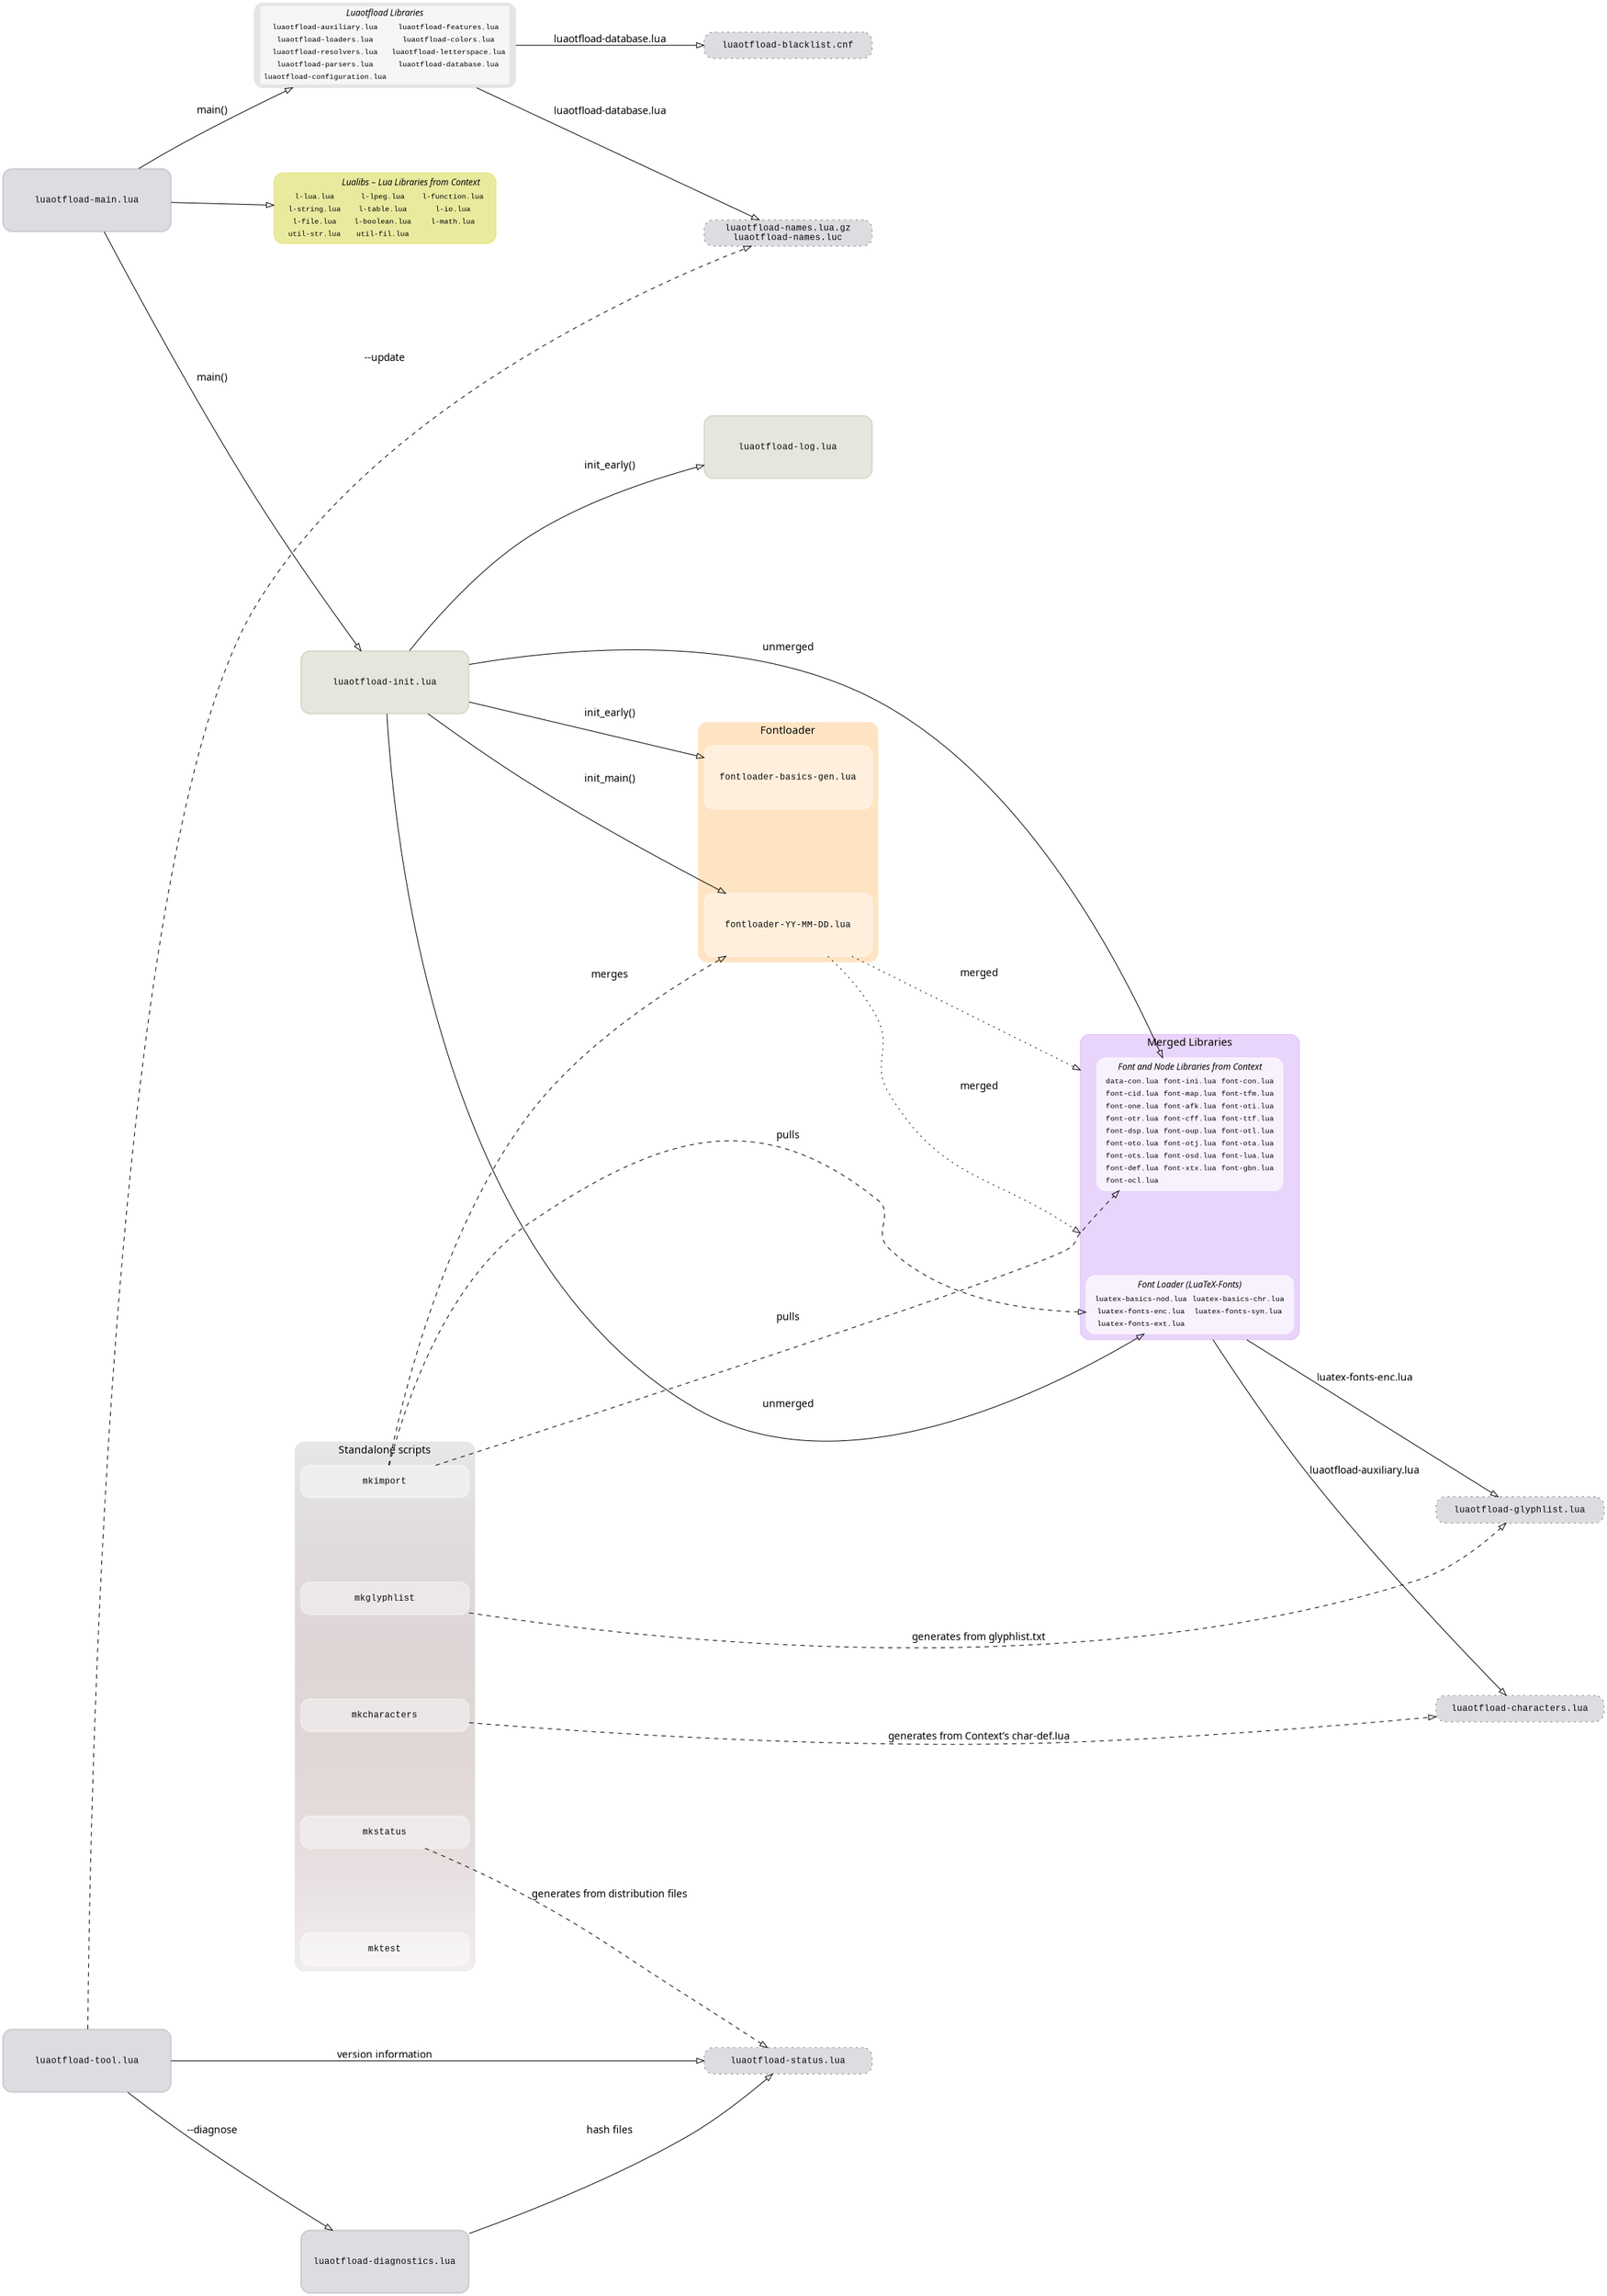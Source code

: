 strict digraph luaotfload_files { //looks weird with circo ...
    compound       = true;

//  label          = "Schematic of the files included in Luaotfload.";
//  labelloc       = "b";

    fontsize       = "14.4";
    labelfontname  = "Iwona Medium Regular";
    fontname       = "Iwona Light Regular";
    size           = "21cm";

    rankdir        = LR;
    ranksep        = 0.618;
    nodesep        = 1.618;

    edge [
        arrowhead = onormal,
        fontname  = "Iwona Cond Regular",
        penwidth  = 1.0,
    ];
    node [
        //penwidth = 0.7,
        fontname = "Liberation Mono",
        fontsize = 12,
    ];

/* ····································································
 * file structure
 * ································································· */
    fontdbutil  -> font_names   [label="--update",
                                 style=dashed]

    luaotfload -> merged_lua_libs     [style=solid]
    luaotfload -> luaotfload_init     [label="main()",   style=solid]
    luaotfload -> luaotfload_libs     [label="main()",   style=solid]

    fontloader        -> merged_luatex_fonts [label="merged",
                                              style=dotted,
                                              lhead=cluster_merged]
    fontloader        -> merged_context_libs [label="merged",
                                              style=dotted,
                                              lhead=cluster_merged]

    luaotfload_init -> luaotfload_log        [label="init_early()", style=solid]
    luaotfload_init -> luaotfload_basics_gen [label="init_early()", style=solid]
    luaotfload_init -> fontloader            [label="init_main()",  style=solid]

    luaotfload_init -> merged_luatex_fonts [label="unmerged", style=solid]
    luaotfload_init -> merged_context_libs [label="unmerged", style=solid]

    merged_luatex_fonts -> font_age [label="luatex-fonts-enc.lua",
                                     ltail=cluster_merged]

    fontdbutil -> fontdbutil_diagnostics [label="--diagnose"]
    fontdbutil -> status [label="version information"]

    mkimport -> fontloader [label="merges", style=dashed]

    merged_luatex_fonts -> characters [label="luaotfload-auxiliary.lua",
                                       ltail=cluster_merged]

    luaotfload_libs -> font_names         [label="luaotfload-database.lua"]
    luaotfload_libs -> otfl_blacklist_cnf [label="luaotfload-database.lua"]


    mkstatus    -> status     [label="generates from distribution files",
                               style=dashed]

    mkglyphlist -> font_age     [label="generates from glyphlist.txt",
                                 style=dashed]

    mkcharacters -> characters     [label="generates from Context’s char-def.lua",
                                    style=dashed]

    fontdbutil_diagnostics -> status [label="hash files"]

    mkimport -> merged_luatex_fonts [label="pulls", style=dashed, constraint=no];
    mkimport -> merged_context_libs [label="pulls", style=dashed, constraint=no];

    subgraph { rank = same;
               fontdbutil;
               luaotfload }

    subgraph cluster_scripts {
        node [style=filled, color=white];
        style     = "filled,rounded";
        color     = "#44000011:#CCCCCC77";
        //nodesep   = "3.0";
        rank      = same;
        label     = "Standalone scripts";
        gradientangle=90;
        mkcharacters;
        mkglyphlist;
        mkimport;
        mktest;
        mkstatus;
    }

/* ····································································
 * main files
 * ································································· */

    fontdbutil        [label  = "luaotfload-tool.lua",
                       shape  = rect,
                       width  = "3.2cm",
                       height = "1.2cm",
                       color  = "#01012222",
                       style  = "filled,rounded",
                       penwidth=2]

    fontdbutil_diagnostics [label  = "luaotfload-diagnostics.lua",
                            shape  = rect,
                            width  = "3.2cm",
                            height = "1.2cm",
                            color  = "#01012222",
                            style  = "filled,rounded",
                            penwidth=2]

    mktest           [label  = "mktest",
                       shape  = rect,
                       width  = "3.2cm",
                       height = "0.618cm",
                       color  = "#FFFFFF66",
                       style  = "filled,rounded",
                       penwidth=2]

    mkimport          [label  = "mkimport",
                       shape  = rect,
                       width  = "3.2cm",
                       height = "0.618cm",
                       color  = "#FFFFFF66",
                       style  = "filled,rounded",
                       penwidth=2]

    mkstatus          [label  = "mkstatus",
                       shape  = rect,
                       width  = "3.2cm",
                       height = "0.618cm",
                       color  = "#FFFFFF66",
                       style  = "filled,rounded",
                       penwidth=2]

    mkglyphlist       [label  = "mkglyphlist",
                       shape  = rect,
                       width  = "3.2cm",
                       height = "0.618cm",
                       color  = "#FFFFFF66",
                       style  = "filled,rounded",
                       penwidth=2]

    mkcharacters      [label  = "mkcharacters",
                       shape  = rect,
                       width  = "3.2cm",
                       height = "0.618cm",
                       color  = "#FFFFFF66",
                       style  = "filled,rounded",
                       penwidth=2]

    luaotfload        [label  = "luaotfload-main.lua",
                       shape  = rect,
                       width  = "3.2cm",
                       height = "1.2cm",
                       color  = "#01012222",
                       style  = "filled,rounded",
                       penwidth=2]
    /*
     *otfl_fonts        [label = "luaotfload-fonts.lua",
     *                   shape = rect,
     *                   width  = "3.2cm",
     *                   height = "1.2cm",
     *                   color  = "#01012222",
     *                   style  = "filled,rounded",
     *                   penwidth=2]
     */
    luaotfload_init       [label = "luaotfload-init.lua",
                           shape = rect,
                           width  = "3.2cm",
                           height = "1.2cm",
                           color  = "#44440122",
                           style  = "filled,rounded",
                           penwidth=2]

    luaotfload_log        [label = "luaotfload-log.lua",
                           shape = rect,
                           width  = "3.2cm",
                           height = "1.2cm",
                           color  = "#44440122",
                           style  = "filled,rounded",
                           penwidth=2]

    luaotfload_basics_gen [label = "fontloader-basics-gen.lua",
                           shape = rect,
                           width  = "3.2cm",
                           height = "1.2cm",
                           color  = "#FFFFFF66",
                           style  = "filled,rounded",
                           penwidth=2]

    fontloader            [label = "fontloader-YY-MM-DD.lua",
                           shape = rect,
                           width  = "3.2cm",
                           height = "1.2cm",
                           color  = "#FFFFFF66",
                           style  = "filled,rounded",
                           penwidth=2]

/* ····································································
 * luaotfload files
 * ································································· */

    characters [style      = "filled,dashed",
                shape      = rect,
                width      = "3.2cm",
                fillcolor  = "#01012222",
                color      = grey40,
                style      = "filled,dotted,rounded",
                label      = "luaotfload-characters.lua"]

    font_age [style      = "filled,dashed",
              shape      = rect,
              width      = "3.2cm",
              fillcolor  = "#01012222",
              color      = grey40,
              style      = "filled,dotted,rounded",
              label      = "luaotfload-glyphlist.lua"]

    font_names [style      = "filled,dashed",
                shape      = rect,
                width      = "3.2cm",
                fillcolor  = "#01012222",
                color      = grey40,
                style      = "filled,dotted,rounded",
                label      = "luaotfload-names.lua.gz\nluaotfload-names.luc"]

    status [style      = "filled,dashed",
            shape      = rect,
            width      = "3.2cm",
            fillcolor  = "#01012222",
            color      = grey40,
            style      = "filled,dotted,rounded",
            label      = "luaotfload-status.lua"]

    otfl_blacklist_cnf [style      = "filled,dashed",
                        shape      = rect,
                        width      = "3.2cm",
                        fillcolor  = "#01012222",
                        color      = grey40,
                        style      = "filled,dotted,rounded",
                        label      = "luaotfload-blacklist.cnf"]

    luaotfload_libs [
        shape      = box,
        style      = "filled,rounded",
        color      = "grey90",
        fontsize   = 10,
        label      = <
            <table cellborder="0" bgcolor="#FFFFFFAA">
                <th> <td colspan="2"> <font point-size="12" face="Iwona Italic">Luaotfload Libraries</font> </td> </th>
                <tr> <td>luaotfload-auxiliary.lua</td>    <td>luaotfload-features.lua</td>      </tr>
                <tr> <td>luaotfload-loaders.lua</td>      <td>luaotfload-colors.lua</td>        </tr>
                <tr> <td>luaotfload-resolvers.lua</td>    <td>luaotfload-letterspace.lua</td>   </tr>
                <tr> <td>luaotfload-parsers.lua</td>      <td>luaotfload-database.lua</td>      </tr>
                <tr> <td>luaotfload-configuration.lua</td><td></td>                             </tr>
            </table>
        >,
    ]

/* ····································································
 * merged files
 * ································································· */

   subgraph cluster_merged {
       node [style=filled, color=white];
       style     = "filled,rounded";
       color     = "#912CEE33";
       //nodesep   = "3.0";
       rank      = same;
       label     = "Merged Libraries";
       gradientangle=0;
       merged_luatex_fonts;
       merged_context_libs;
   }

    fontloader -> merged_luatex_fonts
    fontloader -> merged_context_libs

   subgraph cluster_fontloader {
       node [style=filled, color=white];
       style     = "filled,rounded";
       color     = "bisque";
       //nodesep   = "3.0";
       rank      = same;
       label     = "Fontloader";
       gradientangle=0;
       luaotfload_basics_gen;
       fontloader;
   }

    merged_lua_libs [
        shape      = box,
        style      = "filled,rounded",
        color      = "#CCCC1166",
        fontsize   = 10,
        fontsize   = 10,
        label      = <
            <table border="0">
                <th> <td colspan="3"> <font point-size="12" face="Iwona Italic">
                        Lualibs &ndash; Lua Libraries from Context</font> </td> </th>
                <tr> <td>l-lua.lua</td>     <td>l-lpeg.lua</td>    <td>l-function.lua</td>  </tr>
                <tr> <td>l-string.lua</td>  <td>l-table.lua</td>   <td>l-io.lua</td>        </tr>
                <tr> <td>l-file.lua</td>    <td>l-boolean.lua</td> <td>l-math.lua</td>      </tr>
                <tr> <td>util-str.lua</td>  <td>util-fil.lua</td>                           </tr>
            </table>
        >,
    ]

    merged_luatex_fonts [
        shape      = box,
        style      = "filled,rounded",
        color      = "#FFFFFFAA",
        fontsize   = 10,
        label      = <
            <table border="0">
                <th> <td colspan="2"> <font point-size="12" face="Iwona Italic">Font Loader (LuaTeX-Fonts)</font> </td> </th>
                <tr>
                    <td>luatex-basics-nod.lua</td>
                    <td>luatex-basics-chr.lua</td>
                </tr>
                <tr>
                    <td>luatex-fonts-enc.lua</td>
                    <td>luatex-fonts-syn.lua</td>
                </tr>
                <tr>
                    <td>luatex-fonts-ext.lua</td>
                </tr>
            </table>
        >,
    ]

    merged_context_libs [
        shape      = box,
        style      = "filled,rounded",
        color      = "#FFFFFFAA",
        fontsize   = 10,
        label      = <
            <table border="0">
                <th> <td colspan="3"> <font point-size="12" face="Iwona Italic"> Font and Node Libraries from Context </font> </td> </th>
                <tr>
                    <td>data-con.lua</td>
                    <td>font-ini.lua</td>
                    <td>font-con.lua</td>
                </tr>
                <tr>
                    <td>font-cid.lua</td>
                    <td>font-map.lua</td>
                    <td>font-tfm.lua</td>
                </tr>
                <tr>
                    <td>font-one.lua</td>
                    <td>font-afk.lua</td>
                    <td>font-oti.lua</td>
                </tr>
                <tr>
                    <td>font-otr.lua</td>
                    <td>font-cff.lua</td>
                    <td>font-ttf.lua</td>
                </tr>
                <tr>
                    <td>font-dsp.lua</td>
                    <td>font-oup.lua</td>
                    <td>font-otl.lua</td>
                </tr>
                <tr>
                    <td>font-oto.lua</td>
                    <td>font-otj.lua</td>
                    <td>font-ota.lua</td>
                </tr>
                <tr>
                    <td>font-ots.lua</td>
                    <td>font-osd.lua</td>
                    <td>font-lua.lua</td>
                </tr>
                <tr>
                    <td>font-def.lua</td>
                    <td>font-xtx.lua</td>
                    <td>font-gbn.lua</td>
                </tr>
                <tr>
                    <td>font-ocl.lua</td>
                </tr>
            </table>
        >,
    ]
}

// vim:ft=dot:sw=4:ts=4:expandtab
